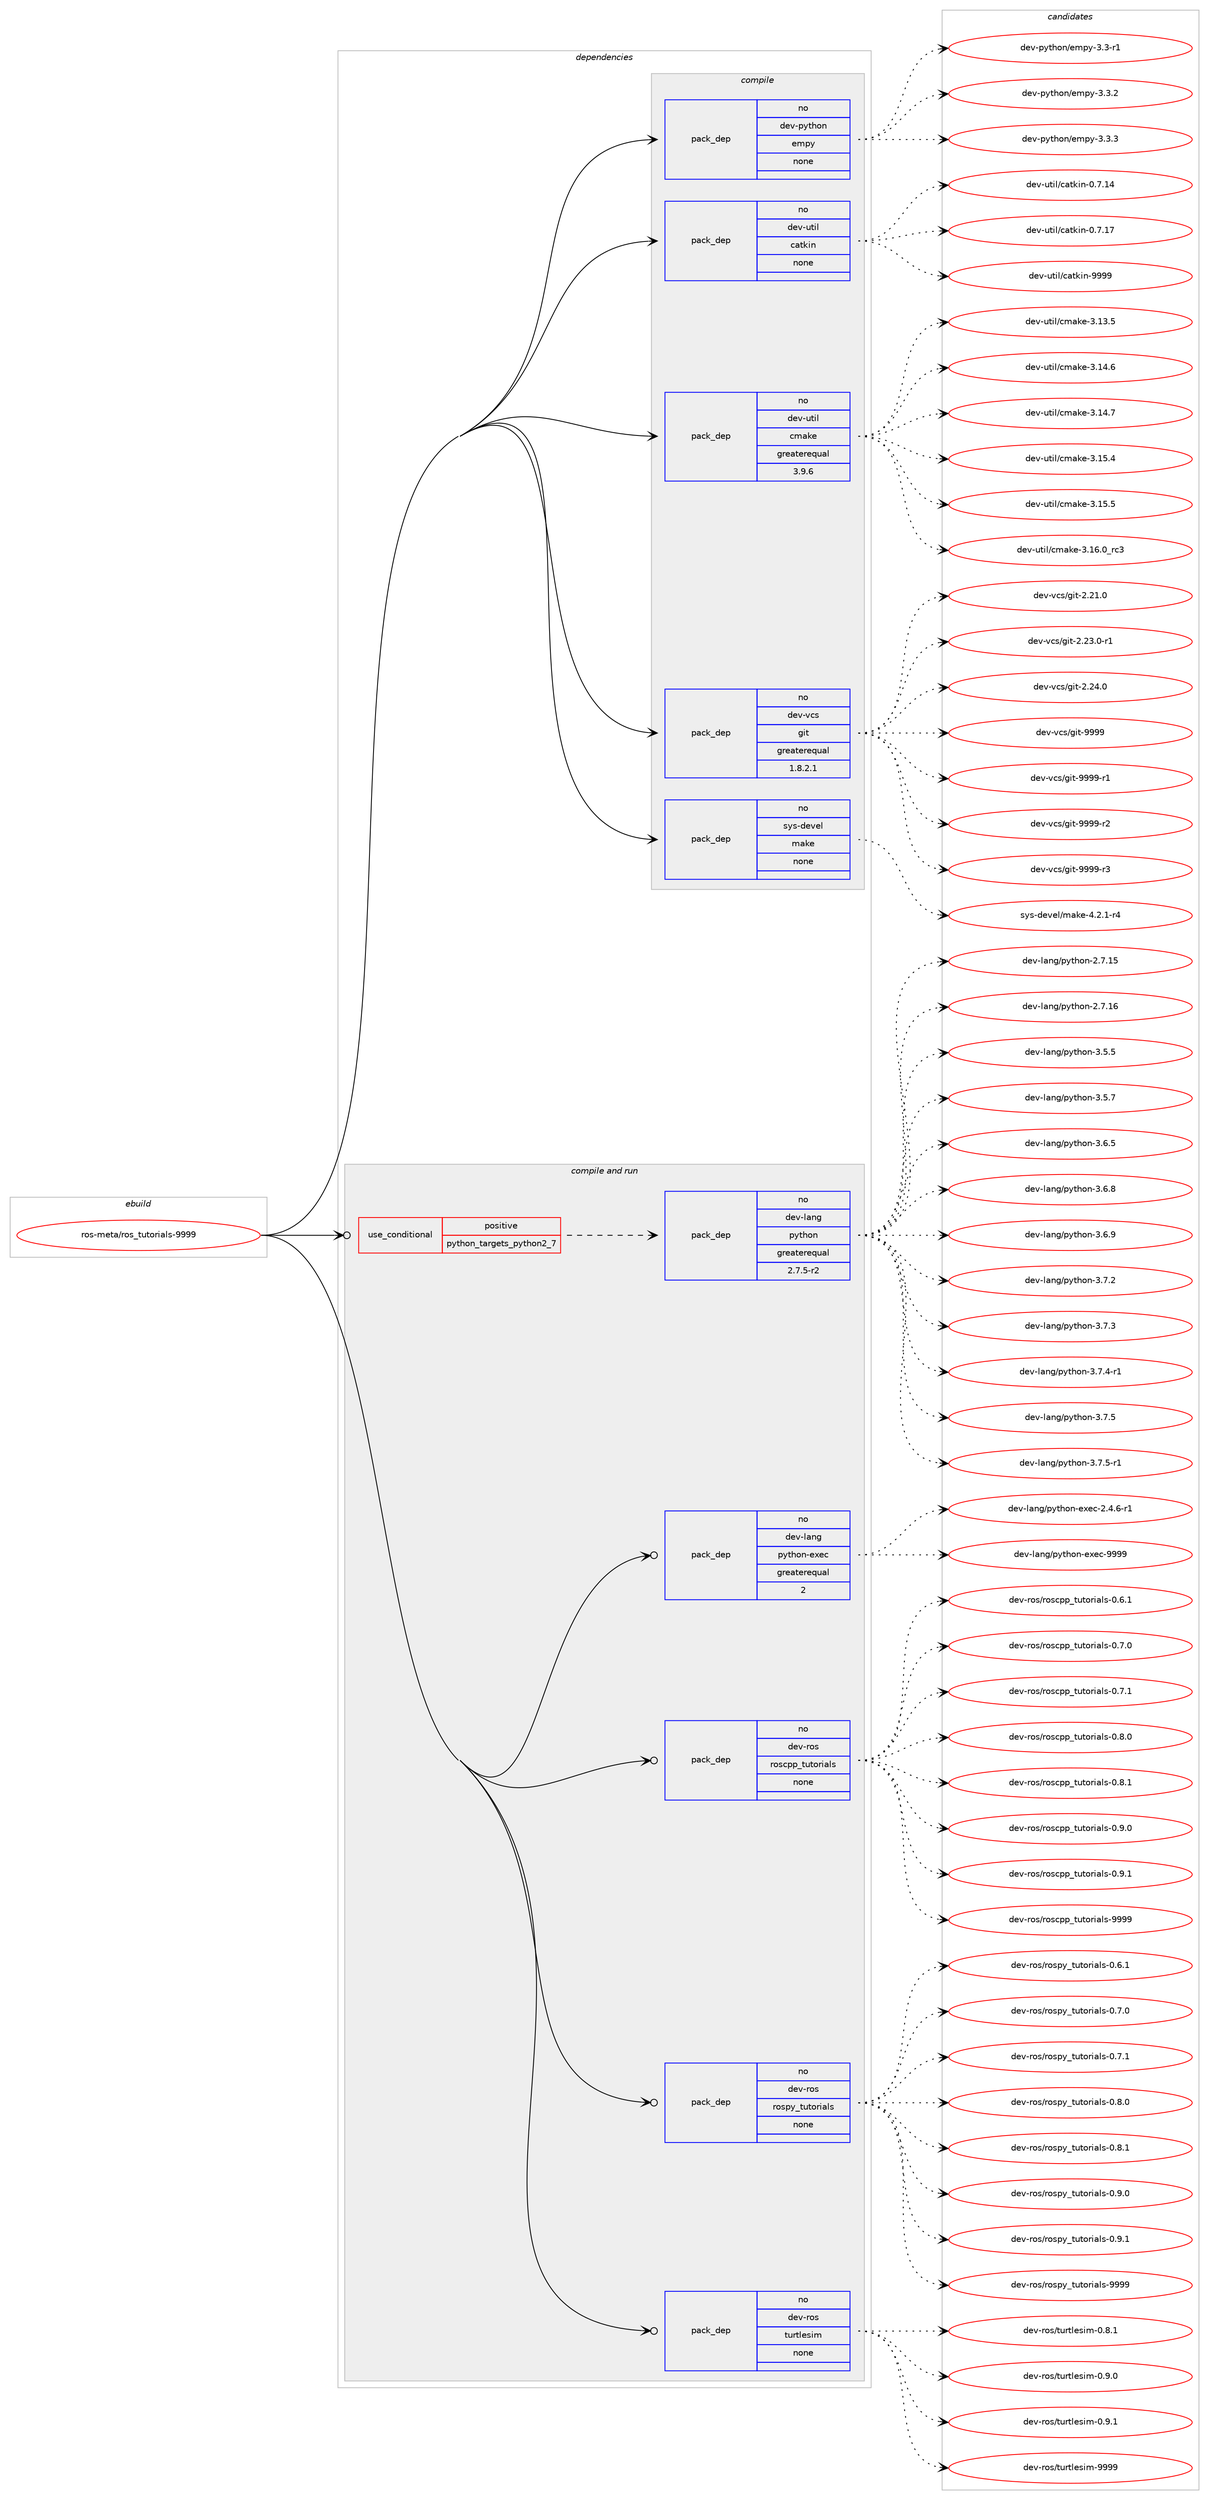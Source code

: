 digraph prolog {

# *************
# Graph options
# *************

newrank=true;
concentrate=true;
compound=true;
graph [rankdir=LR,fontname=Helvetica,fontsize=10,ranksep=1.5];#, ranksep=2.5, nodesep=0.2];
edge  [arrowhead=vee];
node  [fontname=Helvetica,fontsize=10];

# **********
# The ebuild
# **********

subgraph cluster_leftcol {
color=gray;
rank=same;
label=<<i>ebuild</i>>;
id [label="ros-meta/ros_tutorials-9999", color=red, width=4, href="../ros-meta/ros_tutorials-9999.svg"];
}

# ****************
# The dependencies
# ****************

subgraph cluster_midcol {
color=gray;
label=<<i>dependencies</i>>;
subgraph cluster_compile {
fillcolor="#eeeeee";
style=filled;
label=<<i>compile</i>>;
subgraph pack626828 {
dependency848227 [label=<<TABLE BORDER="0" CELLBORDER="1" CELLSPACING="0" CELLPADDING="4" WIDTH="220"><TR><TD ROWSPAN="6" CELLPADDING="30">pack_dep</TD></TR><TR><TD WIDTH="110">no</TD></TR><TR><TD>dev-python</TD></TR><TR><TD>empy</TD></TR><TR><TD>none</TD></TR><TR><TD></TD></TR></TABLE>>, shape=none, color=blue];
}
id:e -> dependency848227:w [weight=20,style="solid",arrowhead="vee"];
subgraph pack626829 {
dependency848228 [label=<<TABLE BORDER="0" CELLBORDER="1" CELLSPACING="0" CELLPADDING="4" WIDTH="220"><TR><TD ROWSPAN="6" CELLPADDING="30">pack_dep</TD></TR><TR><TD WIDTH="110">no</TD></TR><TR><TD>dev-util</TD></TR><TR><TD>catkin</TD></TR><TR><TD>none</TD></TR><TR><TD></TD></TR></TABLE>>, shape=none, color=blue];
}
id:e -> dependency848228:w [weight=20,style="solid",arrowhead="vee"];
subgraph pack626830 {
dependency848229 [label=<<TABLE BORDER="0" CELLBORDER="1" CELLSPACING="0" CELLPADDING="4" WIDTH="220"><TR><TD ROWSPAN="6" CELLPADDING="30">pack_dep</TD></TR><TR><TD WIDTH="110">no</TD></TR><TR><TD>dev-util</TD></TR><TR><TD>cmake</TD></TR><TR><TD>greaterequal</TD></TR><TR><TD>3.9.6</TD></TR></TABLE>>, shape=none, color=blue];
}
id:e -> dependency848229:w [weight=20,style="solid",arrowhead="vee"];
subgraph pack626831 {
dependency848230 [label=<<TABLE BORDER="0" CELLBORDER="1" CELLSPACING="0" CELLPADDING="4" WIDTH="220"><TR><TD ROWSPAN="6" CELLPADDING="30">pack_dep</TD></TR><TR><TD WIDTH="110">no</TD></TR><TR><TD>dev-vcs</TD></TR><TR><TD>git</TD></TR><TR><TD>greaterequal</TD></TR><TR><TD>1.8.2.1</TD></TR></TABLE>>, shape=none, color=blue];
}
id:e -> dependency848230:w [weight=20,style="solid",arrowhead="vee"];
subgraph pack626832 {
dependency848231 [label=<<TABLE BORDER="0" CELLBORDER="1" CELLSPACING="0" CELLPADDING="4" WIDTH="220"><TR><TD ROWSPAN="6" CELLPADDING="30">pack_dep</TD></TR><TR><TD WIDTH="110">no</TD></TR><TR><TD>sys-devel</TD></TR><TR><TD>make</TD></TR><TR><TD>none</TD></TR><TR><TD></TD></TR></TABLE>>, shape=none, color=blue];
}
id:e -> dependency848231:w [weight=20,style="solid",arrowhead="vee"];
}
subgraph cluster_compileandrun {
fillcolor="#eeeeee";
style=filled;
label=<<i>compile and run</i>>;
subgraph cond206465 {
dependency848232 [label=<<TABLE BORDER="0" CELLBORDER="1" CELLSPACING="0" CELLPADDING="4"><TR><TD ROWSPAN="3" CELLPADDING="10">use_conditional</TD></TR><TR><TD>positive</TD></TR><TR><TD>python_targets_python2_7</TD></TR></TABLE>>, shape=none, color=red];
subgraph pack626833 {
dependency848233 [label=<<TABLE BORDER="0" CELLBORDER="1" CELLSPACING="0" CELLPADDING="4" WIDTH="220"><TR><TD ROWSPAN="6" CELLPADDING="30">pack_dep</TD></TR><TR><TD WIDTH="110">no</TD></TR><TR><TD>dev-lang</TD></TR><TR><TD>python</TD></TR><TR><TD>greaterequal</TD></TR><TR><TD>2.7.5-r2</TD></TR></TABLE>>, shape=none, color=blue];
}
dependency848232:e -> dependency848233:w [weight=20,style="dashed",arrowhead="vee"];
}
id:e -> dependency848232:w [weight=20,style="solid",arrowhead="odotvee"];
subgraph pack626834 {
dependency848234 [label=<<TABLE BORDER="0" CELLBORDER="1" CELLSPACING="0" CELLPADDING="4" WIDTH="220"><TR><TD ROWSPAN="6" CELLPADDING="30">pack_dep</TD></TR><TR><TD WIDTH="110">no</TD></TR><TR><TD>dev-lang</TD></TR><TR><TD>python-exec</TD></TR><TR><TD>greaterequal</TD></TR><TR><TD>2</TD></TR></TABLE>>, shape=none, color=blue];
}
id:e -> dependency848234:w [weight=20,style="solid",arrowhead="odotvee"];
subgraph pack626835 {
dependency848235 [label=<<TABLE BORDER="0" CELLBORDER="1" CELLSPACING="0" CELLPADDING="4" WIDTH="220"><TR><TD ROWSPAN="6" CELLPADDING="30">pack_dep</TD></TR><TR><TD WIDTH="110">no</TD></TR><TR><TD>dev-ros</TD></TR><TR><TD>roscpp_tutorials</TD></TR><TR><TD>none</TD></TR><TR><TD></TD></TR></TABLE>>, shape=none, color=blue];
}
id:e -> dependency848235:w [weight=20,style="solid",arrowhead="odotvee"];
subgraph pack626836 {
dependency848236 [label=<<TABLE BORDER="0" CELLBORDER="1" CELLSPACING="0" CELLPADDING="4" WIDTH="220"><TR><TD ROWSPAN="6" CELLPADDING="30">pack_dep</TD></TR><TR><TD WIDTH="110">no</TD></TR><TR><TD>dev-ros</TD></TR><TR><TD>rospy_tutorials</TD></TR><TR><TD>none</TD></TR><TR><TD></TD></TR></TABLE>>, shape=none, color=blue];
}
id:e -> dependency848236:w [weight=20,style="solid",arrowhead="odotvee"];
subgraph pack626837 {
dependency848237 [label=<<TABLE BORDER="0" CELLBORDER="1" CELLSPACING="0" CELLPADDING="4" WIDTH="220"><TR><TD ROWSPAN="6" CELLPADDING="30">pack_dep</TD></TR><TR><TD WIDTH="110">no</TD></TR><TR><TD>dev-ros</TD></TR><TR><TD>turtlesim</TD></TR><TR><TD>none</TD></TR><TR><TD></TD></TR></TABLE>>, shape=none, color=blue];
}
id:e -> dependency848237:w [weight=20,style="solid",arrowhead="odotvee"];
}
subgraph cluster_run {
fillcolor="#eeeeee";
style=filled;
label=<<i>run</i>>;
}
}

# **************
# The candidates
# **************

subgraph cluster_choices {
rank=same;
color=gray;
label=<<i>candidates</i>>;

subgraph choice626828 {
color=black;
nodesep=1;
choice1001011184511212111610411111047101109112121455146514511449 [label="dev-python/empy-3.3-r1", color=red, width=4,href="../dev-python/empy-3.3-r1.svg"];
choice1001011184511212111610411111047101109112121455146514650 [label="dev-python/empy-3.3.2", color=red, width=4,href="../dev-python/empy-3.3.2.svg"];
choice1001011184511212111610411111047101109112121455146514651 [label="dev-python/empy-3.3.3", color=red, width=4,href="../dev-python/empy-3.3.3.svg"];
dependency848227:e -> choice1001011184511212111610411111047101109112121455146514511449:w [style=dotted,weight="100"];
dependency848227:e -> choice1001011184511212111610411111047101109112121455146514650:w [style=dotted,weight="100"];
dependency848227:e -> choice1001011184511212111610411111047101109112121455146514651:w [style=dotted,weight="100"];
}
subgraph choice626829 {
color=black;
nodesep=1;
choice1001011184511711610510847999711610710511045484655464952 [label="dev-util/catkin-0.7.14", color=red, width=4,href="../dev-util/catkin-0.7.14.svg"];
choice1001011184511711610510847999711610710511045484655464955 [label="dev-util/catkin-0.7.17", color=red, width=4,href="../dev-util/catkin-0.7.17.svg"];
choice100101118451171161051084799971161071051104557575757 [label="dev-util/catkin-9999", color=red, width=4,href="../dev-util/catkin-9999.svg"];
dependency848228:e -> choice1001011184511711610510847999711610710511045484655464952:w [style=dotted,weight="100"];
dependency848228:e -> choice1001011184511711610510847999711610710511045484655464955:w [style=dotted,weight="100"];
dependency848228:e -> choice100101118451171161051084799971161071051104557575757:w [style=dotted,weight="100"];
}
subgraph choice626830 {
color=black;
nodesep=1;
choice1001011184511711610510847991099710710145514649514653 [label="dev-util/cmake-3.13.5", color=red, width=4,href="../dev-util/cmake-3.13.5.svg"];
choice1001011184511711610510847991099710710145514649524654 [label="dev-util/cmake-3.14.6", color=red, width=4,href="../dev-util/cmake-3.14.6.svg"];
choice1001011184511711610510847991099710710145514649524655 [label="dev-util/cmake-3.14.7", color=red, width=4,href="../dev-util/cmake-3.14.7.svg"];
choice1001011184511711610510847991099710710145514649534652 [label="dev-util/cmake-3.15.4", color=red, width=4,href="../dev-util/cmake-3.15.4.svg"];
choice1001011184511711610510847991099710710145514649534653 [label="dev-util/cmake-3.15.5", color=red, width=4,href="../dev-util/cmake-3.15.5.svg"];
choice1001011184511711610510847991099710710145514649544648951149951 [label="dev-util/cmake-3.16.0_rc3", color=red, width=4,href="../dev-util/cmake-3.16.0_rc3.svg"];
dependency848229:e -> choice1001011184511711610510847991099710710145514649514653:w [style=dotted,weight="100"];
dependency848229:e -> choice1001011184511711610510847991099710710145514649524654:w [style=dotted,weight="100"];
dependency848229:e -> choice1001011184511711610510847991099710710145514649524655:w [style=dotted,weight="100"];
dependency848229:e -> choice1001011184511711610510847991099710710145514649534652:w [style=dotted,weight="100"];
dependency848229:e -> choice1001011184511711610510847991099710710145514649534653:w [style=dotted,weight="100"];
dependency848229:e -> choice1001011184511711610510847991099710710145514649544648951149951:w [style=dotted,weight="100"];
}
subgraph choice626831 {
color=black;
nodesep=1;
choice10010111845118991154710310511645504650494648 [label="dev-vcs/git-2.21.0", color=red, width=4,href="../dev-vcs/git-2.21.0.svg"];
choice100101118451189911547103105116455046505146484511449 [label="dev-vcs/git-2.23.0-r1", color=red, width=4,href="../dev-vcs/git-2.23.0-r1.svg"];
choice10010111845118991154710310511645504650524648 [label="dev-vcs/git-2.24.0", color=red, width=4,href="../dev-vcs/git-2.24.0.svg"];
choice1001011184511899115471031051164557575757 [label="dev-vcs/git-9999", color=red, width=4,href="../dev-vcs/git-9999.svg"];
choice10010111845118991154710310511645575757574511449 [label="dev-vcs/git-9999-r1", color=red, width=4,href="../dev-vcs/git-9999-r1.svg"];
choice10010111845118991154710310511645575757574511450 [label="dev-vcs/git-9999-r2", color=red, width=4,href="../dev-vcs/git-9999-r2.svg"];
choice10010111845118991154710310511645575757574511451 [label="dev-vcs/git-9999-r3", color=red, width=4,href="../dev-vcs/git-9999-r3.svg"];
dependency848230:e -> choice10010111845118991154710310511645504650494648:w [style=dotted,weight="100"];
dependency848230:e -> choice100101118451189911547103105116455046505146484511449:w [style=dotted,weight="100"];
dependency848230:e -> choice10010111845118991154710310511645504650524648:w [style=dotted,weight="100"];
dependency848230:e -> choice1001011184511899115471031051164557575757:w [style=dotted,weight="100"];
dependency848230:e -> choice10010111845118991154710310511645575757574511449:w [style=dotted,weight="100"];
dependency848230:e -> choice10010111845118991154710310511645575757574511450:w [style=dotted,weight="100"];
dependency848230:e -> choice10010111845118991154710310511645575757574511451:w [style=dotted,weight="100"];
}
subgraph choice626832 {
color=black;
nodesep=1;
choice1151211154510010111810110847109971071014552465046494511452 [label="sys-devel/make-4.2.1-r4", color=red, width=4,href="../sys-devel/make-4.2.1-r4.svg"];
dependency848231:e -> choice1151211154510010111810110847109971071014552465046494511452:w [style=dotted,weight="100"];
}
subgraph choice626833 {
color=black;
nodesep=1;
choice10010111845108971101034711212111610411111045504655464953 [label="dev-lang/python-2.7.15", color=red, width=4,href="../dev-lang/python-2.7.15.svg"];
choice10010111845108971101034711212111610411111045504655464954 [label="dev-lang/python-2.7.16", color=red, width=4,href="../dev-lang/python-2.7.16.svg"];
choice100101118451089711010347112121116104111110455146534653 [label="dev-lang/python-3.5.5", color=red, width=4,href="../dev-lang/python-3.5.5.svg"];
choice100101118451089711010347112121116104111110455146534655 [label="dev-lang/python-3.5.7", color=red, width=4,href="../dev-lang/python-3.5.7.svg"];
choice100101118451089711010347112121116104111110455146544653 [label="dev-lang/python-3.6.5", color=red, width=4,href="../dev-lang/python-3.6.5.svg"];
choice100101118451089711010347112121116104111110455146544656 [label="dev-lang/python-3.6.8", color=red, width=4,href="../dev-lang/python-3.6.8.svg"];
choice100101118451089711010347112121116104111110455146544657 [label="dev-lang/python-3.6.9", color=red, width=4,href="../dev-lang/python-3.6.9.svg"];
choice100101118451089711010347112121116104111110455146554650 [label="dev-lang/python-3.7.2", color=red, width=4,href="../dev-lang/python-3.7.2.svg"];
choice100101118451089711010347112121116104111110455146554651 [label="dev-lang/python-3.7.3", color=red, width=4,href="../dev-lang/python-3.7.3.svg"];
choice1001011184510897110103471121211161041111104551465546524511449 [label="dev-lang/python-3.7.4-r1", color=red, width=4,href="../dev-lang/python-3.7.4-r1.svg"];
choice100101118451089711010347112121116104111110455146554653 [label="dev-lang/python-3.7.5", color=red, width=4,href="../dev-lang/python-3.7.5.svg"];
choice1001011184510897110103471121211161041111104551465546534511449 [label="dev-lang/python-3.7.5-r1", color=red, width=4,href="../dev-lang/python-3.7.5-r1.svg"];
dependency848233:e -> choice10010111845108971101034711212111610411111045504655464953:w [style=dotted,weight="100"];
dependency848233:e -> choice10010111845108971101034711212111610411111045504655464954:w [style=dotted,weight="100"];
dependency848233:e -> choice100101118451089711010347112121116104111110455146534653:w [style=dotted,weight="100"];
dependency848233:e -> choice100101118451089711010347112121116104111110455146534655:w [style=dotted,weight="100"];
dependency848233:e -> choice100101118451089711010347112121116104111110455146544653:w [style=dotted,weight="100"];
dependency848233:e -> choice100101118451089711010347112121116104111110455146544656:w [style=dotted,weight="100"];
dependency848233:e -> choice100101118451089711010347112121116104111110455146544657:w [style=dotted,weight="100"];
dependency848233:e -> choice100101118451089711010347112121116104111110455146554650:w [style=dotted,weight="100"];
dependency848233:e -> choice100101118451089711010347112121116104111110455146554651:w [style=dotted,weight="100"];
dependency848233:e -> choice1001011184510897110103471121211161041111104551465546524511449:w [style=dotted,weight="100"];
dependency848233:e -> choice100101118451089711010347112121116104111110455146554653:w [style=dotted,weight="100"];
dependency848233:e -> choice1001011184510897110103471121211161041111104551465546534511449:w [style=dotted,weight="100"];
}
subgraph choice626834 {
color=black;
nodesep=1;
choice10010111845108971101034711212111610411111045101120101994550465246544511449 [label="dev-lang/python-exec-2.4.6-r1", color=red, width=4,href="../dev-lang/python-exec-2.4.6-r1.svg"];
choice10010111845108971101034711212111610411111045101120101994557575757 [label="dev-lang/python-exec-9999", color=red, width=4,href="../dev-lang/python-exec-9999.svg"];
dependency848234:e -> choice10010111845108971101034711212111610411111045101120101994550465246544511449:w [style=dotted,weight="100"];
dependency848234:e -> choice10010111845108971101034711212111610411111045101120101994557575757:w [style=dotted,weight="100"];
}
subgraph choice626835 {
color=black;
nodesep=1;
choice1001011184511411111547114111115991121129511611711611111410597108115454846544649 [label="dev-ros/roscpp_tutorials-0.6.1", color=red, width=4,href="../dev-ros/roscpp_tutorials-0.6.1.svg"];
choice1001011184511411111547114111115991121129511611711611111410597108115454846554648 [label="dev-ros/roscpp_tutorials-0.7.0", color=red, width=4,href="../dev-ros/roscpp_tutorials-0.7.0.svg"];
choice1001011184511411111547114111115991121129511611711611111410597108115454846554649 [label="dev-ros/roscpp_tutorials-0.7.1", color=red, width=4,href="../dev-ros/roscpp_tutorials-0.7.1.svg"];
choice1001011184511411111547114111115991121129511611711611111410597108115454846564648 [label="dev-ros/roscpp_tutorials-0.8.0", color=red, width=4,href="../dev-ros/roscpp_tutorials-0.8.0.svg"];
choice1001011184511411111547114111115991121129511611711611111410597108115454846564649 [label="dev-ros/roscpp_tutorials-0.8.1", color=red, width=4,href="../dev-ros/roscpp_tutorials-0.8.1.svg"];
choice1001011184511411111547114111115991121129511611711611111410597108115454846574648 [label="dev-ros/roscpp_tutorials-0.9.0", color=red, width=4,href="../dev-ros/roscpp_tutorials-0.9.0.svg"];
choice1001011184511411111547114111115991121129511611711611111410597108115454846574649 [label="dev-ros/roscpp_tutorials-0.9.1", color=red, width=4,href="../dev-ros/roscpp_tutorials-0.9.1.svg"];
choice10010111845114111115471141111159911211295116117116111114105971081154557575757 [label="dev-ros/roscpp_tutorials-9999", color=red, width=4,href="../dev-ros/roscpp_tutorials-9999.svg"];
dependency848235:e -> choice1001011184511411111547114111115991121129511611711611111410597108115454846544649:w [style=dotted,weight="100"];
dependency848235:e -> choice1001011184511411111547114111115991121129511611711611111410597108115454846554648:w [style=dotted,weight="100"];
dependency848235:e -> choice1001011184511411111547114111115991121129511611711611111410597108115454846554649:w [style=dotted,weight="100"];
dependency848235:e -> choice1001011184511411111547114111115991121129511611711611111410597108115454846564648:w [style=dotted,weight="100"];
dependency848235:e -> choice1001011184511411111547114111115991121129511611711611111410597108115454846564649:w [style=dotted,weight="100"];
dependency848235:e -> choice1001011184511411111547114111115991121129511611711611111410597108115454846574648:w [style=dotted,weight="100"];
dependency848235:e -> choice1001011184511411111547114111115991121129511611711611111410597108115454846574649:w [style=dotted,weight="100"];
dependency848235:e -> choice10010111845114111115471141111159911211295116117116111114105971081154557575757:w [style=dotted,weight="100"];
}
subgraph choice626836 {
color=black;
nodesep=1;
choice10010111845114111115471141111151121219511611711611111410597108115454846544649 [label="dev-ros/rospy_tutorials-0.6.1", color=red, width=4,href="../dev-ros/rospy_tutorials-0.6.1.svg"];
choice10010111845114111115471141111151121219511611711611111410597108115454846554648 [label="dev-ros/rospy_tutorials-0.7.0", color=red, width=4,href="../dev-ros/rospy_tutorials-0.7.0.svg"];
choice10010111845114111115471141111151121219511611711611111410597108115454846554649 [label="dev-ros/rospy_tutorials-0.7.1", color=red, width=4,href="../dev-ros/rospy_tutorials-0.7.1.svg"];
choice10010111845114111115471141111151121219511611711611111410597108115454846564648 [label="dev-ros/rospy_tutorials-0.8.0", color=red, width=4,href="../dev-ros/rospy_tutorials-0.8.0.svg"];
choice10010111845114111115471141111151121219511611711611111410597108115454846564649 [label="dev-ros/rospy_tutorials-0.8.1", color=red, width=4,href="../dev-ros/rospy_tutorials-0.8.1.svg"];
choice10010111845114111115471141111151121219511611711611111410597108115454846574648 [label="dev-ros/rospy_tutorials-0.9.0", color=red, width=4,href="../dev-ros/rospy_tutorials-0.9.0.svg"];
choice10010111845114111115471141111151121219511611711611111410597108115454846574649 [label="dev-ros/rospy_tutorials-0.9.1", color=red, width=4,href="../dev-ros/rospy_tutorials-0.9.1.svg"];
choice100101118451141111154711411111511212195116117116111114105971081154557575757 [label="dev-ros/rospy_tutorials-9999", color=red, width=4,href="../dev-ros/rospy_tutorials-9999.svg"];
dependency848236:e -> choice10010111845114111115471141111151121219511611711611111410597108115454846544649:w [style=dotted,weight="100"];
dependency848236:e -> choice10010111845114111115471141111151121219511611711611111410597108115454846554648:w [style=dotted,weight="100"];
dependency848236:e -> choice10010111845114111115471141111151121219511611711611111410597108115454846554649:w [style=dotted,weight="100"];
dependency848236:e -> choice10010111845114111115471141111151121219511611711611111410597108115454846564648:w [style=dotted,weight="100"];
dependency848236:e -> choice10010111845114111115471141111151121219511611711611111410597108115454846564649:w [style=dotted,weight="100"];
dependency848236:e -> choice10010111845114111115471141111151121219511611711611111410597108115454846574648:w [style=dotted,weight="100"];
dependency848236:e -> choice10010111845114111115471141111151121219511611711611111410597108115454846574649:w [style=dotted,weight="100"];
dependency848236:e -> choice100101118451141111154711411111511212195116117116111114105971081154557575757:w [style=dotted,weight="100"];
}
subgraph choice626837 {
color=black;
nodesep=1;
choice1001011184511411111547116117114116108101115105109454846564649 [label="dev-ros/turtlesim-0.8.1", color=red, width=4,href="../dev-ros/turtlesim-0.8.1.svg"];
choice1001011184511411111547116117114116108101115105109454846574648 [label="dev-ros/turtlesim-0.9.0", color=red, width=4,href="../dev-ros/turtlesim-0.9.0.svg"];
choice1001011184511411111547116117114116108101115105109454846574649 [label="dev-ros/turtlesim-0.9.1", color=red, width=4,href="../dev-ros/turtlesim-0.9.1.svg"];
choice10010111845114111115471161171141161081011151051094557575757 [label="dev-ros/turtlesim-9999", color=red, width=4,href="../dev-ros/turtlesim-9999.svg"];
dependency848237:e -> choice1001011184511411111547116117114116108101115105109454846564649:w [style=dotted,weight="100"];
dependency848237:e -> choice1001011184511411111547116117114116108101115105109454846574648:w [style=dotted,weight="100"];
dependency848237:e -> choice1001011184511411111547116117114116108101115105109454846574649:w [style=dotted,weight="100"];
dependency848237:e -> choice10010111845114111115471161171141161081011151051094557575757:w [style=dotted,weight="100"];
}
}

}
